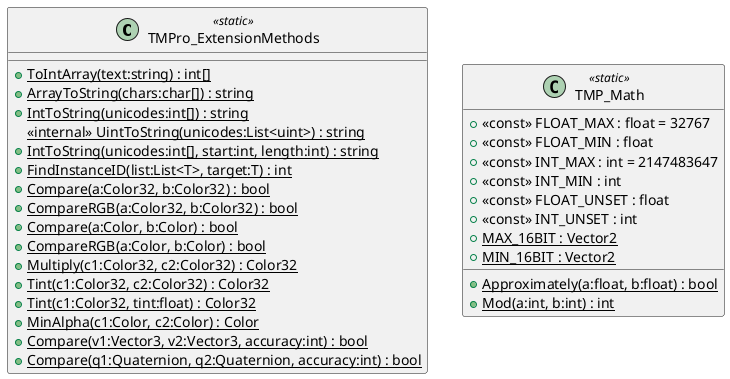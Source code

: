 @startuml
class TMPro_ExtensionMethods <<static>> {
    + {static} ToIntArray(text:string) : int[]
    + {static} ArrayToString(chars:char[]) : string
    + {static} IntToString(unicodes:int[]) : string
    <<internal>> {static} UintToString(unicodes:List<uint>) : string
    + {static} IntToString(unicodes:int[], start:int, length:int) : string
    + {static} FindInstanceID(list:List<T>, target:T) : int
    + {static} Compare(a:Color32, b:Color32) : bool
    + {static} CompareRGB(a:Color32, b:Color32) : bool
    + {static} Compare(a:Color, b:Color) : bool
    + {static} CompareRGB(a:Color, b:Color) : bool
    + {static} Multiply(c1:Color32, c2:Color32) : Color32
    + {static} Tint(c1:Color32, c2:Color32) : Color32
    + {static} Tint(c1:Color32, tint:float) : Color32
    + {static} MinAlpha(c1:Color, c2:Color) : Color
    + {static} Compare(v1:Vector3, v2:Vector3, accuracy:int) : bool
    + {static} Compare(q1:Quaternion, q2:Quaternion, accuracy:int) : bool
}
class TMP_Math <<static>> {
    + <<const>> FLOAT_MAX : float = 32767
    + <<const>> FLOAT_MIN : float
    + <<const>> INT_MAX : int = 2147483647
    + <<const>> INT_MIN : int
    + <<const>> FLOAT_UNSET : float
    + <<const>> INT_UNSET : int
    + {static} MAX_16BIT : Vector2
    + {static} MIN_16BIT : Vector2
    + {static} Approximately(a:float, b:float) : bool
    + {static} Mod(a:int, b:int) : int
}
@enduml
